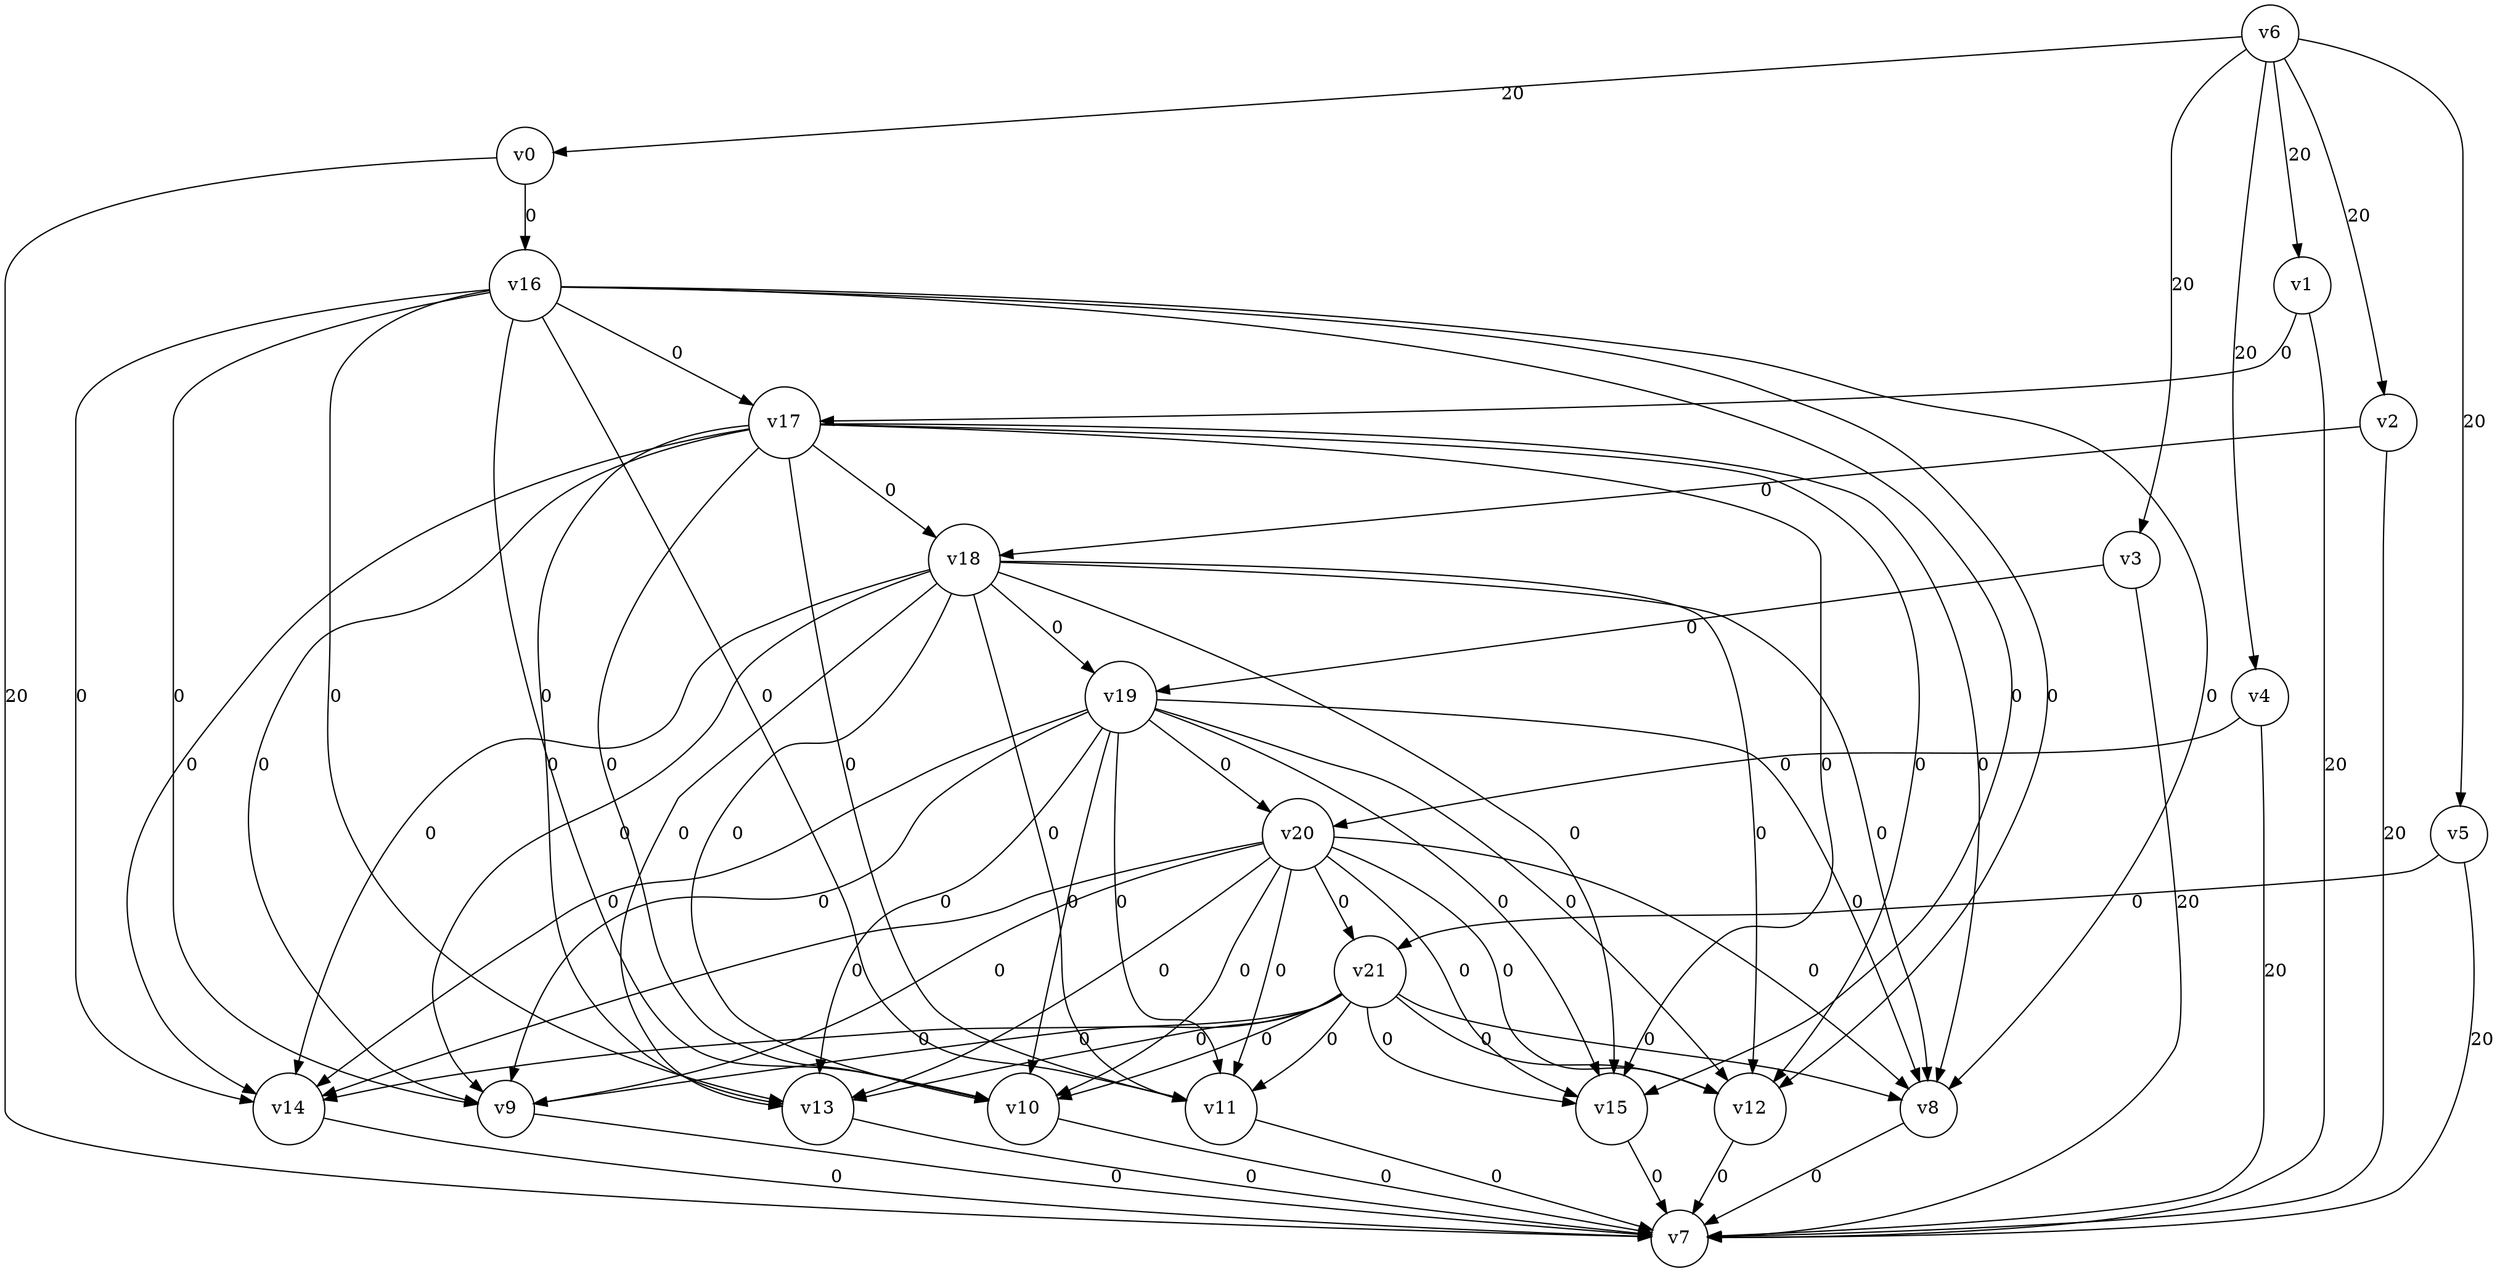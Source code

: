 digraph
{
	node [shape=circle, label="v0"] 0;
	node [shape=circle, label="v1"] 1;
	node [shape=circle, label="v2"] 2;
	node [shape=circle, label="v3"] 3;
	node [shape=circle, label="v4"] 4;
	node [shape=circle, label="v5"] 5;
	node [shape=circle, label="v6"] 6;
	node [shape=circle, label="v7"] 7;
	node [shape=circle, label="v8"] 8;
	node [shape=circle, label="v9"] 9;
	node [shape=circle, label="v10"] 10;
	node [shape=circle, label="v11"] 11;
	node [shape=circle, label="v12"] 12;
	node [shape=circle, label="v13"] 13;
	node [shape=circle, label="v14"] 14;
	node [shape=circle, label="v15"] 15;
	node [shape=circle, label="v16"] 16;
	node [shape=circle, label="v17"] 17;
	node [shape=circle, label="v18"] 18;
	node [shape=circle, label="v19"] 19;
	node [shape=circle, label="v20"] 20;
	node [shape=circle, label="v21"] 21;
	0 -> 7 [label="20"]
	0 -> 16 [label="0"]
	1 -> 7 [label="20"]
	1 -> 17 [label="0"]
	2 -> 7 [label="20"]
	2 -> 18 [label="0"]
	3 -> 7 [label="20"]
	3 -> 19 [label="0"]
	4 -> 7 [label="20"]
	4 -> 20 [label="0"]
	5 -> 7 [label="20"]
	5 -> 21 [label="0"]
	6 -> 0 [label="20"]
	6 -> 1 [label="20"]
	6 -> 2 [label="20"]
	6 -> 3 [label="20"]
	6 -> 4 [label="20"]
	6 -> 5 [label="20"]
	8 -> 7 [label="0"]
	9 -> 7 [label="0"]
	10 -> 7 [label="0"]
	11 -> 7 [label="0"]
	12 -> 7 [label="0"]
	13 -> 7 [label="0"]
	14 -> 7 [label="0"]
	15 -> 7 [label="0"]
	16 -> 8 [label="0"]
	16 -> 9 [label="0"]
	16 -> 10 [label="0"]
	16 -> 11 [label="0"]
	16 -> 12 [label="0"]
	16 -> 13 [label="0"]
	16 -> 14 [label="0"]
	16 -> 15 [label="0"]
	16 -> 17 [label="0"]
	17 -> 8 [label="0"]
	17 -> 9 [label="0"]
	17 -> 10 [label="0"]
	17 -> 11 [label="0"]
	17 -> 12 [label="0"]
	17 -> 13 [label="0"]
	17 -> 14 [label="0"]
	17 -> 15 [label="0"]
	17 -> 18 [label="0"]
	18 -> 8 [label="0"]
	18 -> 9 [label="0"]
	18 -> 10 [label="0"]
	18 -> 11 [label="0"]
	18 -> 12 [label="0"]
	18 -> 13 [label="0"]
	18 -> 14 [label="0"]
	18 -> 15 [label="0"]
	18 -> 19 [label="0"]
	19 -> 8 [label="0"]
	19 -> 9 [label="0"]
	19 -> 10 [label="0"]
	19 -> 11 [label="0"]
	19 -> 12 [label="0"]
	19 -> 13 [label="0"]
	19 -> 14 [label="0"]
	19 -> 15 [label="0"]
	19 -> 20 [label="0"]
	20 -> 8 [label="0"]
	20 -> 9 [label="0"]
	20 -> 10 [label="0"]
	20 -> 11 [label="0"]
	20 -> 12 [label="0"]
	20 -> 13 [label="0"]
	20 -> 14 [label="0"]
	20 -> 15 [label="0"]
	20 -> 21 [label="0"]
	21 -> 8 [label="0"]
	21 -> 9 [label="0"]
	21 -> 10 [label="0"]
	21 -> 11 [label="0"]
	21 -> 12 [label="0"]
	21 -> 13 [label="0"]
	21 -> 14 [label="0"]
	21 -> 15 [label="0"]
}
